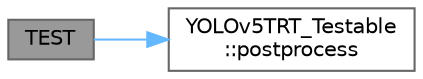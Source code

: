 digraph "TEST"
{
 // LATEX_PDF_SIZE
  bgcolor="transparent";
  edge [fontname=Helvetica,fontsize=10,labelfontname=Helvetica,labelfontsize=10];
  node [fontname=Helvetica,fontsize=10,shape=box,height=0.2,width=0.4];
  rankdir="LR";
  Node1 [id="Node000001",label="TEST",height=0.2,width=0.4,color="gray40", fillcolor="grey60", style="filled", fontcolor="black",tooltip=" "];
  Node1 -> Node2 [id="edge1_Node000001_Node000002",color="steelblue1",style="solid",tooltip=" "];
  Node2 [id="Node000002",label="YOLOv5TRT_Testable\l::postprocess",height=0.2,width=0.4,color="grey40", fillcolor="white", style="filled",URL="$classYOLOv5TRT__Testable.html#a3a9dcab2363b2c0967cdefa34abe50a8",tooltip="Pós-processa a saída do modelo, aplicando threshold de confiança e NMS."];
}
